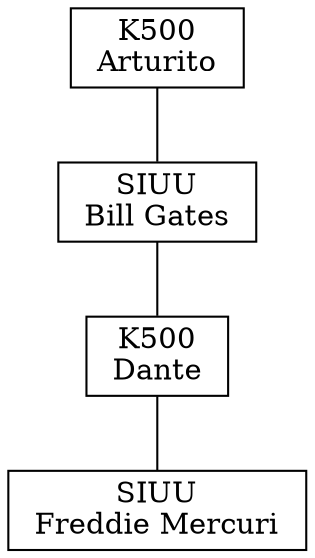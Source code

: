 graph G { 
Node0[dir=both shape=box label="K500
 Arturito 
"];
Node1[dir=both shape=box label="SIUU
 Bill Gates 
"];
Node0 -- Node1;
Node2[dir=both shape=box label="K500
 Dante 
"];
Node1 -- Node2;
Node3[dir=both shape=box label="SIUU
 Freddie Mercuri 
"];
Node2 -- Node3;
}